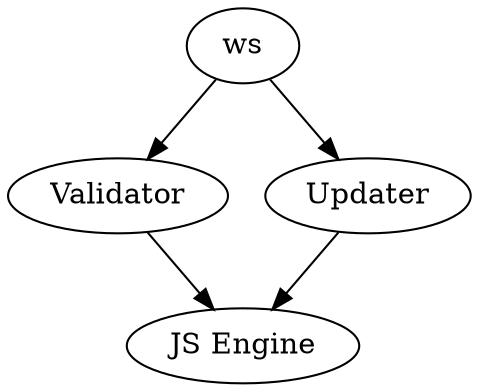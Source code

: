 digraph EJBs {
    ws -> Validator
    ws -> Updater
    Validator -> "JS Engine"
    Updater -> "JS Engine"
}
